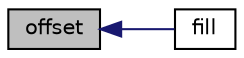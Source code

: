 digraph "offset"
{
  bgcolor="transparent";
  edge [fontname="Helvetica",fontsize="10",labelfontname="Helvetica",labelfontsize="10"];
  node [fontname="Helvetica",fontsize="10",shape=record];
  rankdir="LR";
  Node1 [label="offset",height=0.2,width=0.4,color="black", fillcolor="grey75", style="filled" fontcolor="black"];
  Node1 -> Node2 [dir="back",color="midnightblue",fontsize="10",style="solid",fontname="Helvetica"];
  Node2 [label="fill",height=0.2,width=0.4,color="black",URL="$classFoam_1_1voxelMeshSearch.html#a6a9f5957f5e51908f25ebe7de6c241be",tooltip="Fill voxels indicated by bounding box. "];
}
